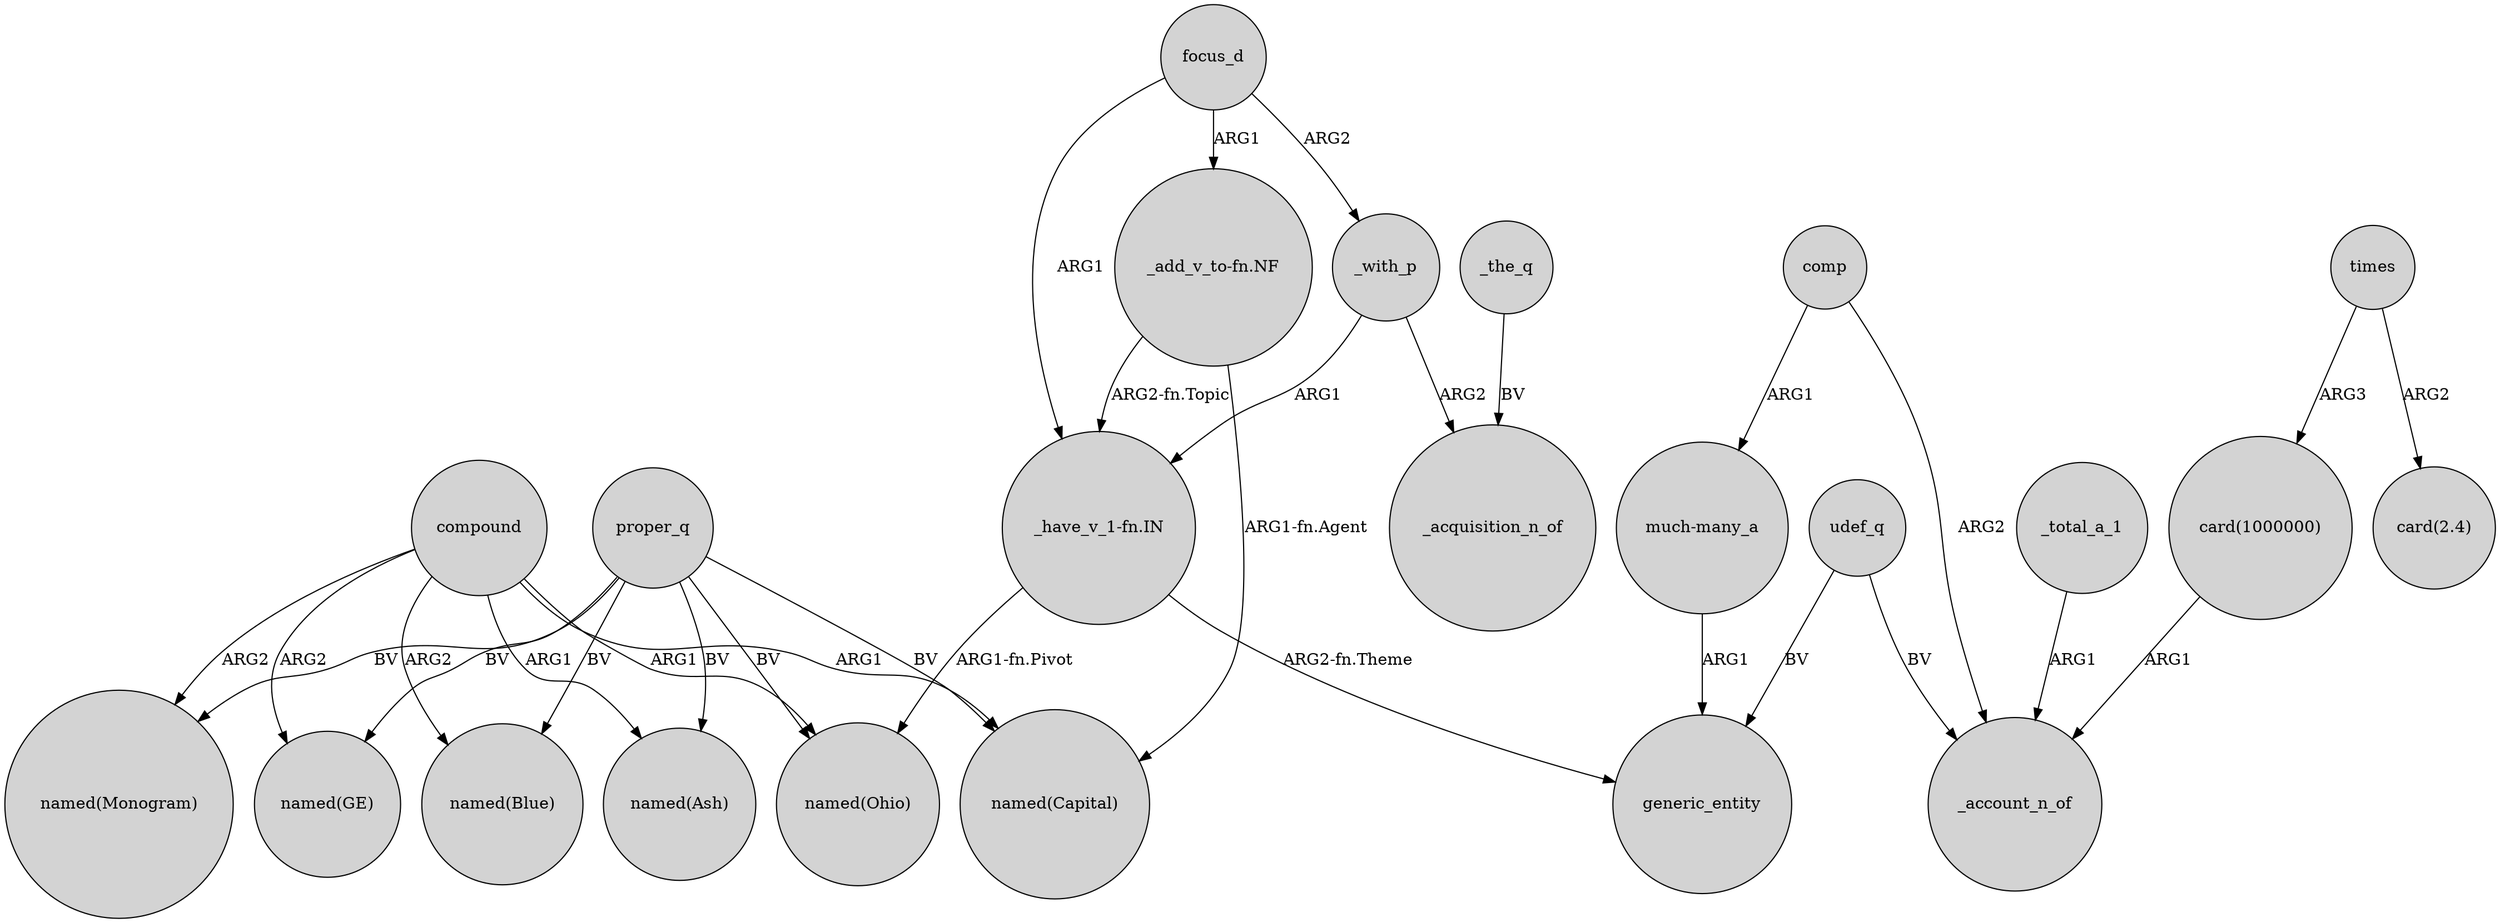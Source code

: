 digraph {
	node [shape=circle style=filled]
	focus_d -> "_have_v_1-fn.IN" [label=ARG1]
	compound -> "named(Ohio)" [label=ARG1]
	"card(1000000)" -> _account_n_of [label=ARG1]
	compound -> "named(Blue)" [label=ARG2]
	udef_q -> generic_entity [label=BV]
	proper_q -> "named(Capital)" [label=BV]
	compound -> "named(GE)" [label=ARG2]
	"much-many_a" -> generic_entity [label=ARG1]
	comp -> _account_n_of [label=ARG2]
	"_have_v_1-fn.IN" -> "named(Ohio)" [label="ARG1-fn.Pivot"]
	proper_q -> "named(GE)" [label=BV]
	_with_p -> "_have_v_1-fn.IN" [label=ARG1]
	proper_q -> "named(Ash)" [label=BV]
	focus_d -> _with_p [label=ARG2]
	proper_q -> "named(Ohio)" [label=BV]
	proper_q -> "named(Monogram)" [label=BV]
	"_have_v_1-fn.IN" -> generic_entity [label="ARG2-fn.Theme"]
	comp -> "much-many_a" [label=ARG1]
	"_add_v_to-fn.NF" -> "named(Capital)" [label="ARG1-fn.Agent"]
	times -> "card(1000000)" [label=ARG3]
	compound -> "named(Capital)" [label=ARG1]
	_total_a_1 -> _account_n_of [label=ARG1]
	udef_q -> _account_n_of [label=BV]
	"_add_v_to-fn.NF" -> "_have_v_1-fn.IN" [label="ARG2-fn.Topic"]
	_the_q -> _acquisition_n_of [label=BV]
	focus_d -> "_add_v_to-fn.NF" [label=ARG1]
	proper_q -> "named(Blue)" [label=BV]
	_with_p -> _acquisition_n_of [label=ARG2]
	compound -> "named(Ash)" [label=ARG1]
	compound -> "named(Monogram)" [label=ARG2]
	times -> "card(2.4)" [label=ARG2]
}
